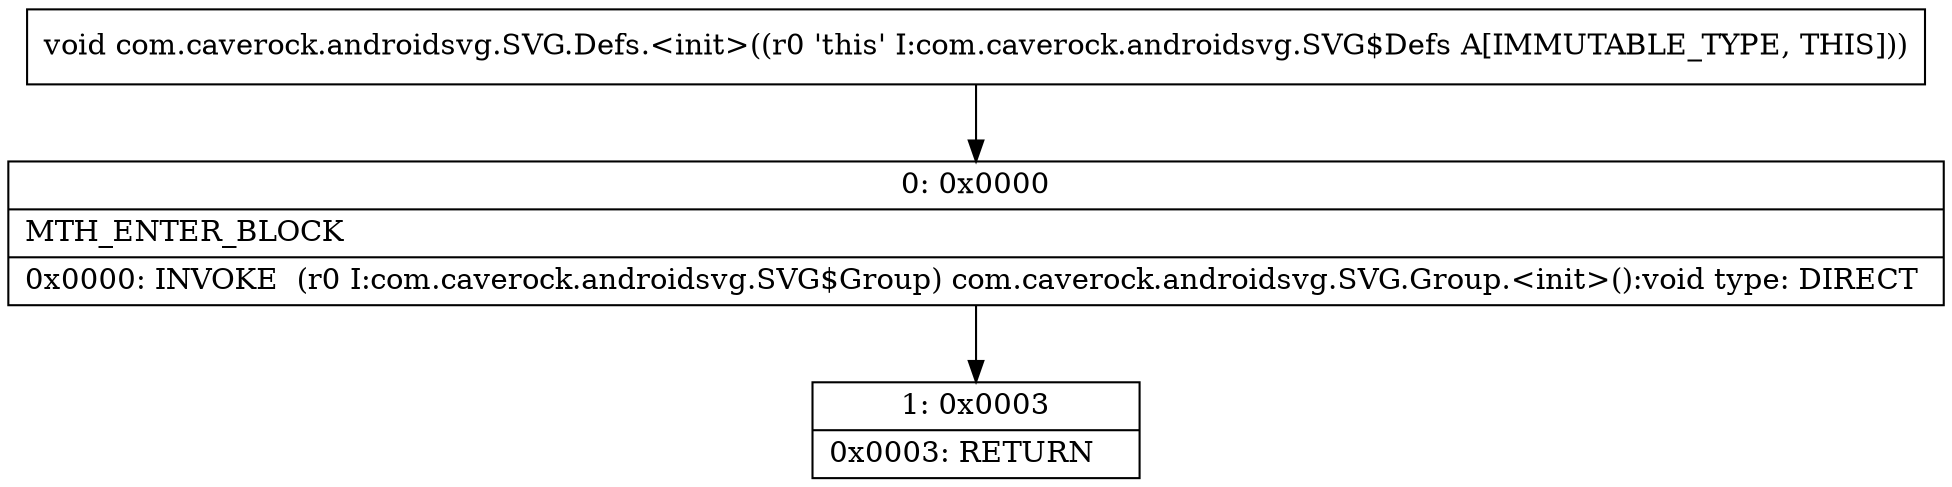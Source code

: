digraph "CFG forcom.caverock.androidsvg.SVG.Defs.\<init\>()V" {
Node_0 [shape=record,label="{0\:\ 0x0000|MTH_ENTER_BLOCK\l|0x0000: INVOKE  (r0 I:com.caverock.androidsvg.SVG$Group) com.caverock.androidsvg.SVG.Group.\<init\>():void type: DIRECT \l}"];
Node_1 [shape=record,label="{1\:\ 0x0003|0x0003: RETURN   \l}"];
MethodNode[shape=record,label="{void com.caverock.androidsvg.SVG.Defs.\<init\>((r0 'this' I:com.caverock.androidsvg.SVG$Defs A[IMMUTABLE_TYPE, THIS])) }"];
MethodNode -> Node_0;
Node_0 -> Node_1;
}

